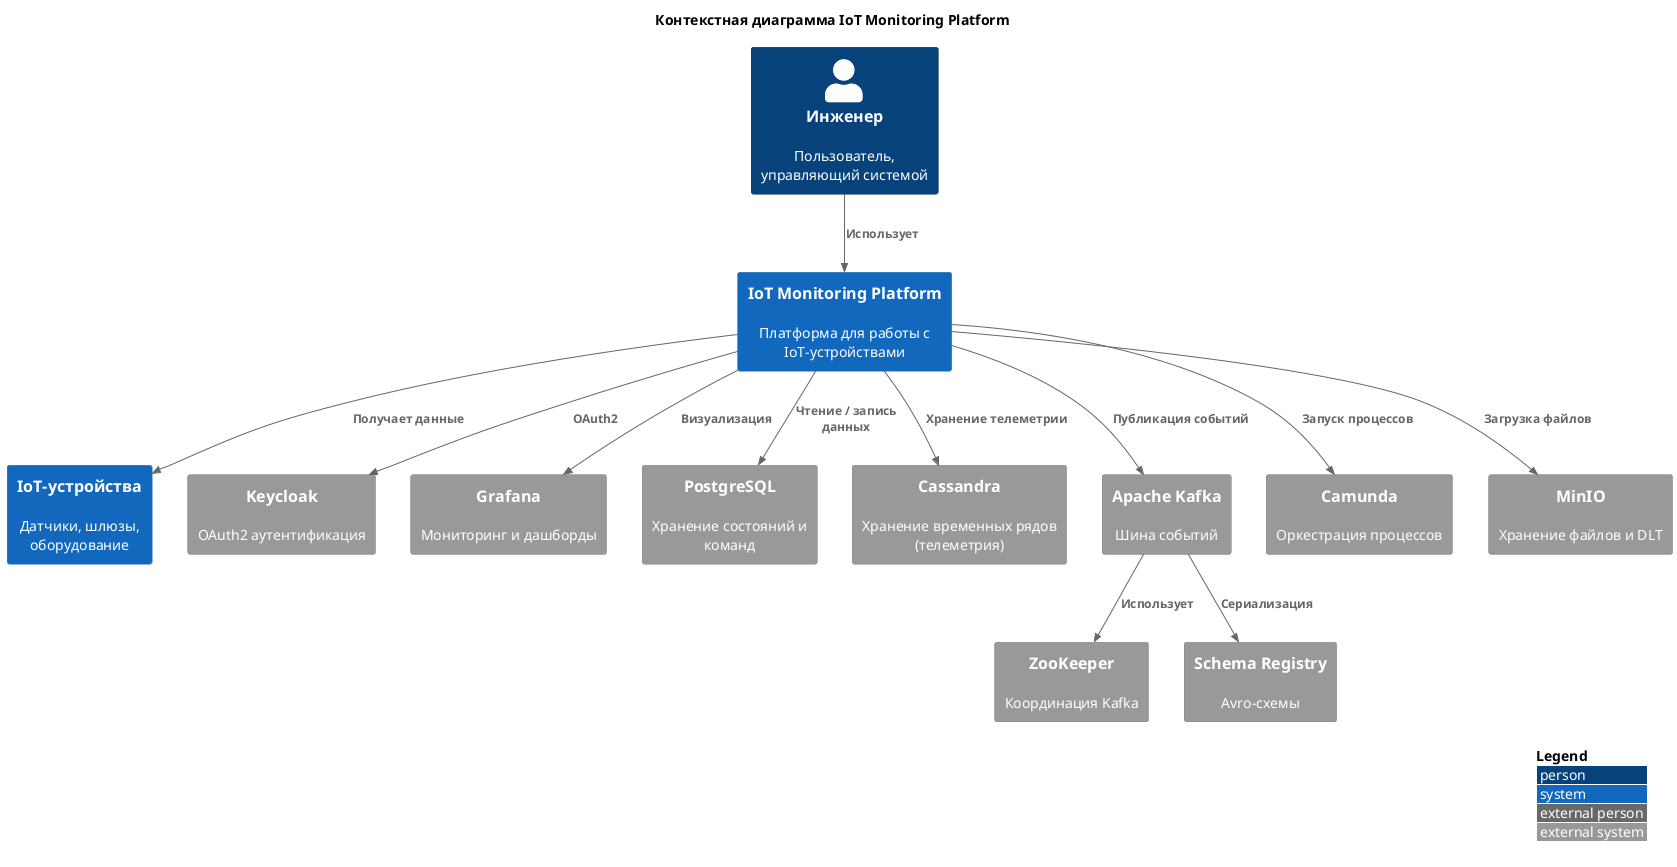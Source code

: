 @startuml
!include <C4/C4_Context.puml>
!include <office/Users/user.puml>

LAYOUT_WITH_LEGEND()

title Контекстная диаграмма IoT Monitoring Platform

Person(engineer, "Инженер", "Пользователь, управляющий системой")
System(iot_devices, "IoT-устройства", "Датчики, шлюзы, оборудование")
System_Ext(keycloak, "Keycloak", "OAuth2 аутентификация")
System_Ext(grafana, "Grafana", "Мониторинг и дашборды")
System_Ext(postgres, "PostgreSQL", "Хранение состояний и команд")
System_Ext(cassandra, "Cassandra", "Хранение временных рядов (телеметрия)")
System_Ext(kafka, "Apache Kafka", "Шина событий")
System_Ext(zookeeper, "ZooKeeper", "Координация Kafka")
System_Ext(schema_registry, "Schema Registry", "Avro-схемы")
System_Ext(camunda, "Camunda", "Оркестрация процессов")
System_Ext(minio, "MinIO", "Хранение файлов и DLT")

System(iot_platform, "IoT Monitoring Platform", "Платформа для работы с IoT-устройствами")

Rel(engineer, iot_platform, "Использует")
Rel(iot_platform, iot_devices, "Получает данные")
Rel(iot_platform, postgres, "Чтение / запись данных")
Rel(iot_platform, keycloak, "OAuth2")
Rel(iot_platform, grafana, "Визуализация")
Rel(iot_platform, kafka, "Публикация событий")
Rel(kafka, zookeeper, "Использует")
Rel(kafka, schema_registry, "Сериализация")
Rel(iot_platform, camunda, "Запуск процессов")
Rel(iot_platform, minio, "Загрузка файлов")
Rel(iot_platform, cassandra, "Хранение телеметрии")
@enduml